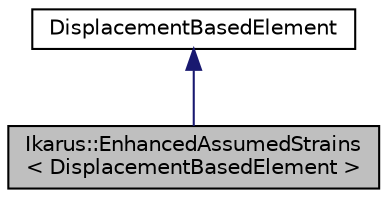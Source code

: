 digraph "Ikarus::EnhancedAssumedStrains&lt; DisplacementBasedElement &gt;"
{
 // LATEX_PDF_SIZE
  edge [fontname="Helvetica",fontsize="10",labelfontname="Helvetica",labelfontsize="10"];
  node [fontname="Helvetica",fontsize="10",shape=record];
  Node1 [label="Ikarus::EnhancedAssumedStrains\l\< DisplacementBasedElement \>",height=0.2,width=0.4,color="black", fillcolor="grey75", style="filled", fontcolor="black",tooltip="Wrapper class for using Enhanced Assumed Strains (EAS) with displacement based elements."];
  Node2 -> Node1 [dir="back",color="midnightblue",fontsize="10",style="solid",fontname="Helvetica"];
  Node2 [label="DisplacementBasedElement",height=0.2,width=0.4,color="black", fillcolor="white", style="filled",tooltip=" "];
}
